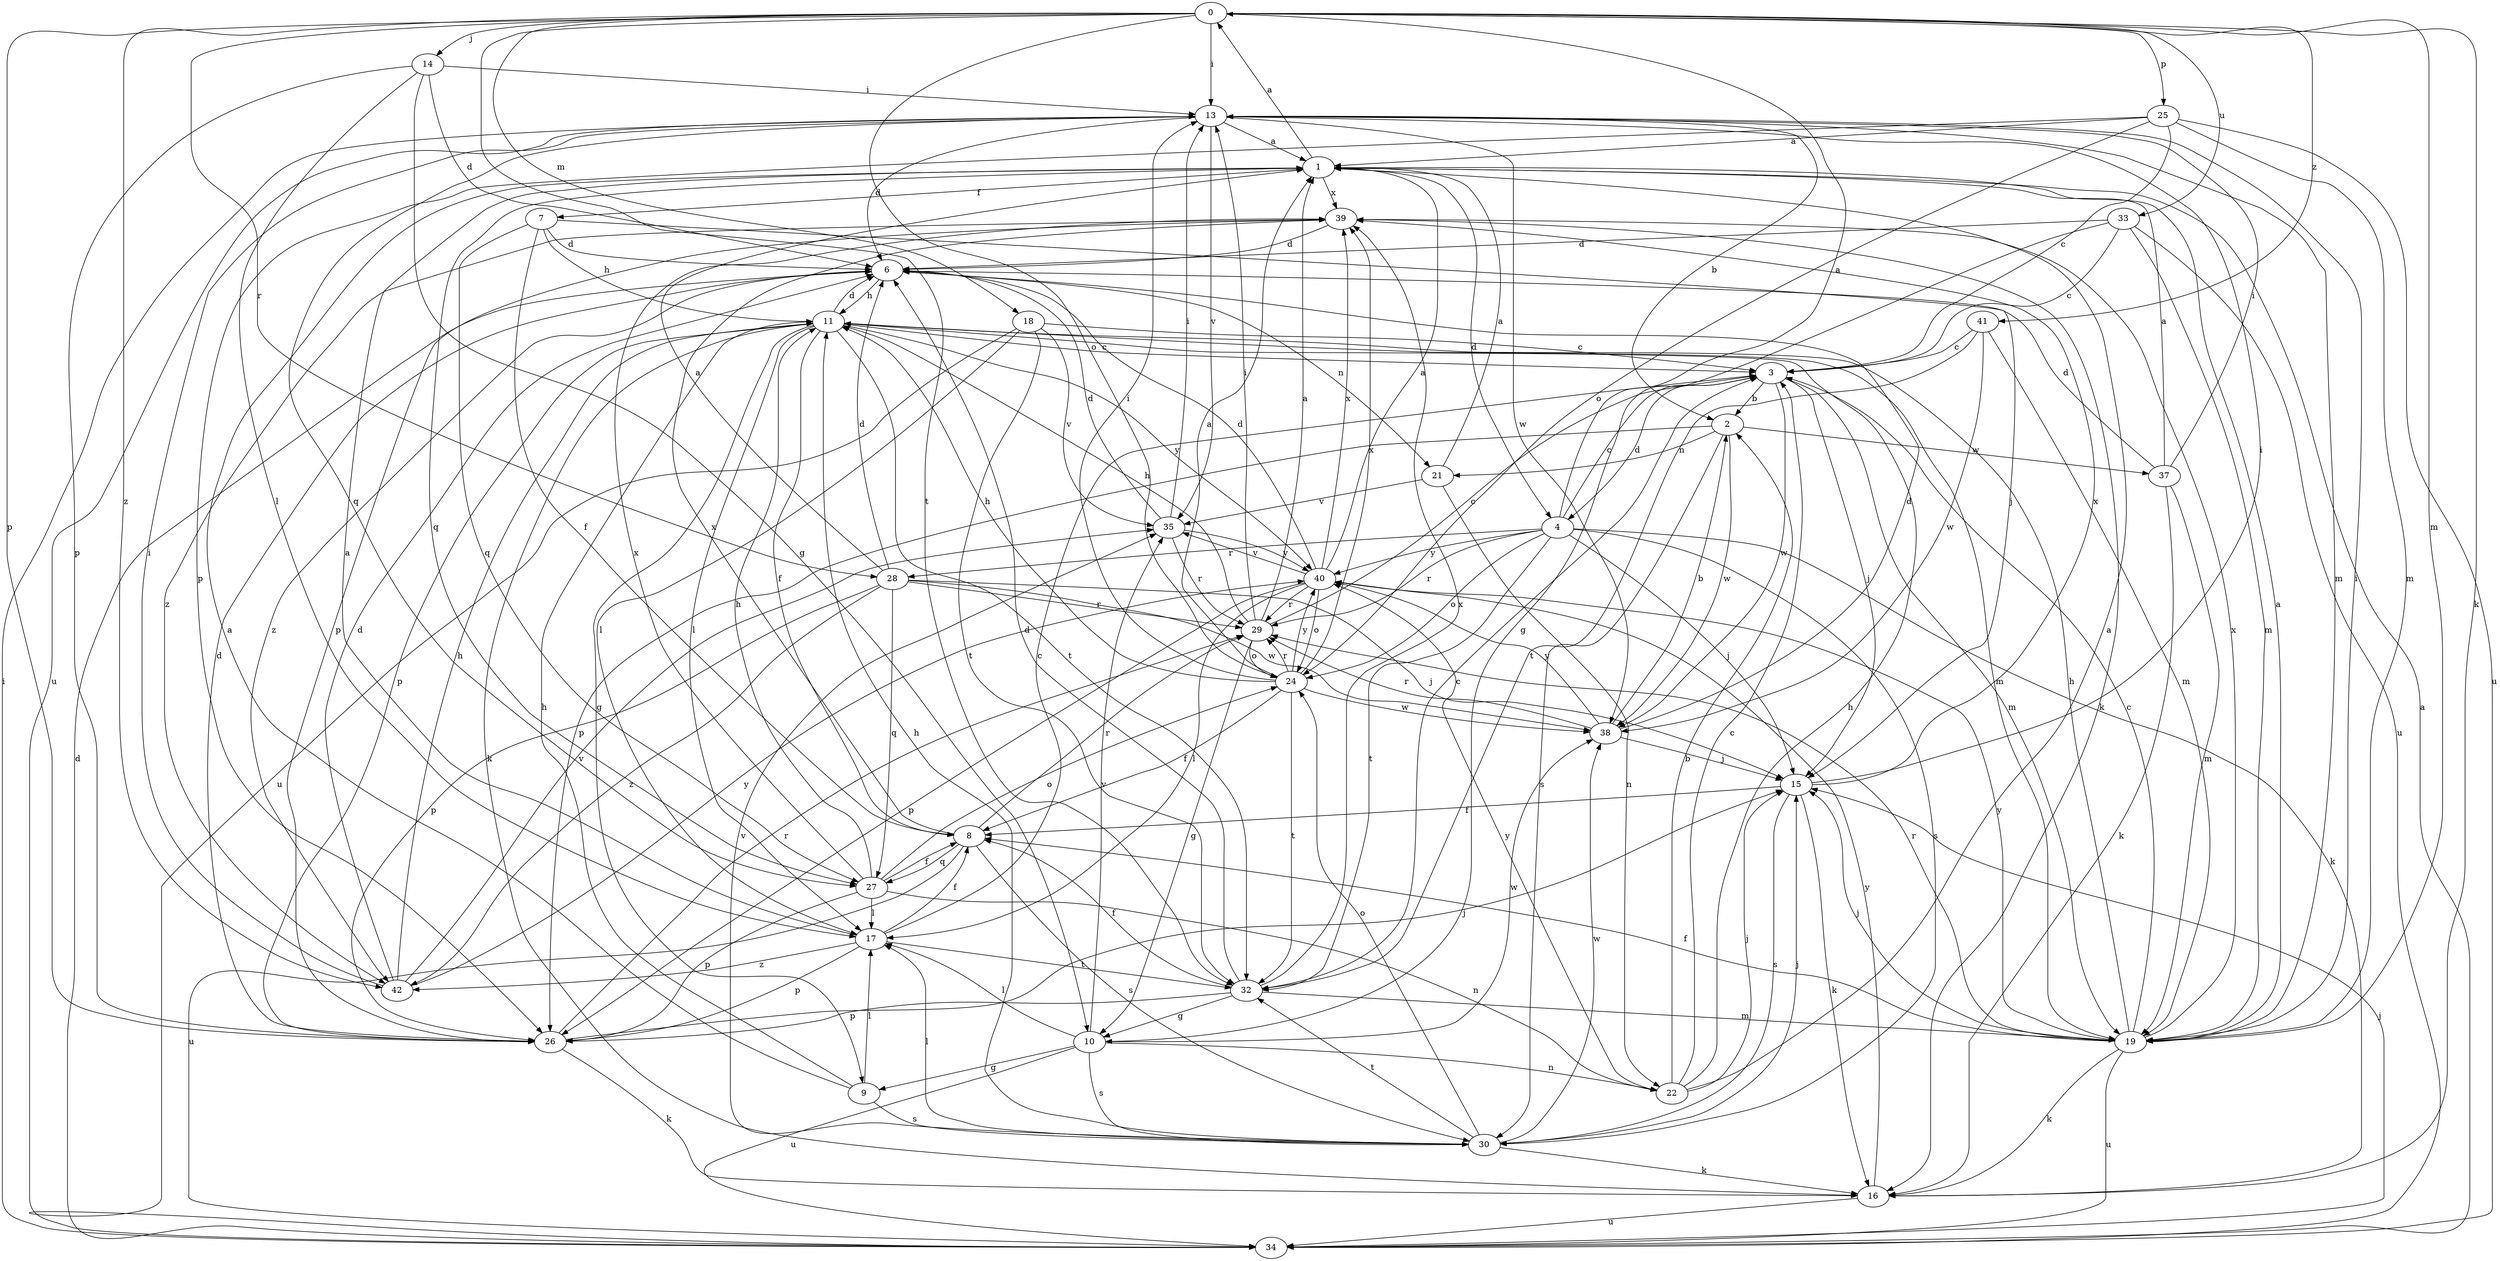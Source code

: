 strict digraph  {
0;
1;
2;
3;
4;
6;
7;
8;
9;
10;
11;
13;
14;
15;
16;
17;
18;
19;
21;
22;
24;
25;
26;
27;
28;
29;
30;
32;
33;
34;
35;
37;
38;
39;
40;
41;
42;
0 -> 13  [label=i];
0 -> 14  [label=j];
0 -> 16  [label=k];
0 -> 18  [label=m];
0 -> 19  [label=m];
0 -> 24  [label=o];
0 -> 25  [label=p];
0 -> 26  [label=p];
0 -> 28  [label=r];
0 -> 32  [label=t];
0 -> 33  [label=u];
0 -> 41  [label=z];
0 -> 42  [label=z];
1 -> 0  [label=a];
1 -> 4  [label=d];
1 -> 7  [label=f];
1 -> 27  [label=q];
1 -> 39  [label=x];
2 -> 21  [label=n];
2 -> 26  [label=p];
2 -> 30  [label=s];
2 -> 37  [label=w];
2 -> 38  [label=w];
3 -> 2  [label=b];
3 -> 4  [label=d];
3 -> 15  [label=j];
3 -> 19  [label=m];
3 -> 38  [label=w];
4 -> 0  [label=a];
4 -> 3  [label=c];
4 -> 15  [label=j];
4 -> 16  [label=k];
4 -> 24  [label=o];
4 -> 28  [label=r];
4 -> 29  [label=r];
4 -> 30  [label=s];
4 -> 32  [label=t];
4 -> 40  [label=y];
6 -> 11  [label=h];
6 -> 21  [label=n];
6 -> 42  [label=z];
7 -> 6  [label=d];
7 -> 8  [label=f];
7 -> 11  [label=h];
7 -> 15  [label=j];
7 -> 27  [label=q];
8 -> 27  [label=q];
8 -> 29  [label=r];
8 -> 30  [label=s];
8 -> 34  [label=u];
8 -> 39  [label=x];
9 -> 1  [label=a];
9 -> 11  [label=h];
9 -> 17  [label=l];
9 -> 30  [label=s];
10 -> 9  [label=g];
10 -> 17  [label=l];
10 -> 22  [label=n];
10 -> 30  [label=s];
10 -> 34  [label=u];
10 -> 35  [label=v];
10 -> 38  [label=w];
11 -> 3  [label=c];
11 -> 6  [label=d];
11 -> 8  [label=f];
11 -> 9  [label=g];
11 -> 16  [label=k];
11 -> 17  [label=l];
11 -> 19  [label=m];
11 -> 26  [label=p];
11 -> 32  [label=t];
11 -> 40  [label=y];
13 -> 1  [label=a];
13 -> 2  [label=b];
13 -> 6  [label=d];
13 -> 19  [label=m];
13 -> 27  [label=q];
13 -> 34  [label=u];
13 -> 35  [label=v];
13 -> 38  [label=w];
14 -> 6  [label=d];
14 -> 10  [label=g];
14 -> 13  [label=i];
14 -> 17  [label=l];
14 -> 26  [label=p];
15 -> 8  [label=f];
15 -> 13  [label=i];
15 -> 16  [label=k];
15 -> 30  [label=s];
15 -> 39  [label=x];
16 -> 34  [label=u];
16 -> 40  [label=y];
17 -> 1  [label=a];
17 -> 3  [label=c];
17 -> 8  [label=f];
17 -> 26  [label=p];
17 -> 32  [label=t];
17 -> 42  [label=z];
18 -> 3  [label=c];
18 -> 17  [label=l];
18 -> 32  [label=t];
18 -> 34  [label=u];
18 -> 35  [label=v];
19 -> 1  [label=a];
19 -> 3  [label=c];
19 -> 8  [label=f];
19 -> 11  [label=h];
19 -> 13  [label=i];
19 -> 15  [label=j];
19 -> 16  [label=k];
19 -> 29  [label=r];
19 -> 34  [label=u];
19 -> 39  [label=x];
19 -> 40  [label=y];
21 -> 1  [label=a];
21 -> 22  [label=n];
21 -> 35  [label=v];
22 -> 1  [label=a];
22 -> 2  [label=b];
22 -> 3  [label=c];
22 -> 11  [label=h];
22 -> 15  [label=j];
22 -> 40  [label=y];
24 -> 1  [label=a];
24 -> 8  [label=f];
24 -> 11  [label=h];
24 -> 13  [label=i];
24 -> 29  [label=r];
24 -> 32  [label=t];
24 -> 38  [label=w];
24 -> 39  [label=x];
24 -> 40  [label=y];
25 -> 1  [label=a];
25 -> 3  [label=c];
25 -> 19  [label=m];
25 -> 24  [label=o];
25 -> 26  [label=p];
25 -> 34  [label=u];
26 -> 6  [label=d];
26 -> 15  [label=j];
26 -> 16  [label=k];
26 -> 29  [label=r];
27 -> 8  [label=f];
27 -> 11  [label=h];
27 -> 17  [label=l];
27 -> 22  [label=n];
27 -> 24  [label=o];
27 -> 26  [label=p];
27 -> 39  [label=x];
28 -> 1  [label=a];
28 -> 6  [label=d];
28 -> 15  [label=j];
28 -> 26  [label=p];
28 -> 27  [label=q];
28 -> 29  [label=r];
28 -> 38  [label=w];
28 -> 42  [label=z];
29 -> 1  [label=a];
29 -> 3  [label=c];
29 -> 10  [label=g];
29 -> 11  [label=h];
29 -> 13  [label=i];
29 -> 24  [label=o];
30 -> 11  [label=h];
30 -> 15  [label=j];
30 -> 16  [label=k];
30 -> 17  [label=l];
30 -> 24  [label=o];
30 -> 32  [label=t];
30 -> 35  [label=v];
30 -> 38  [label=w];
32 -> 3  [label=c];
32 -> 6  [label=d];
32 -> 8  [label=f];
32 -> 10  [label=g];
32 -> 19  [label=m];
32 -> 26  [label=p];
32 -> 39  [label=x];
33 -> 3  [label=c];
33 -> 6  [label=d];
33 -> 10  [label=g];
33 -> 19  [label=m];
33 -> 34  [label=u];
34 -> 1  [label=a];
34 -> 6  [label=d];
34 -> 13  [label=i];
34 -> 15  [label=j];
35 -> 6  [label=d];
35 -> 13  [label=i];
35 -> 29  [label=r];
35 -> 40  [label=y];
37 -> 1  [label=a];
37 -> 6  [label=d];
37 -> 13  [label=i];
37 -> 16  [label=k];
37 -> 19  [label=m];
38 -> 2  [label=b];
38 -> 6  [label=d];
38 -> 15  [label=j];
38 -> 29  [label=r];
38 -> 40  [label=y];
39 -> 6  [label=d];
39 -> 16  [label=k];
39 -> 26  [label=p];
39 -> 42  [label=z];
40 -> 1  [label=a];
40 -> 6  [label=d];
40 -> 17  [label=l];
40 -> 24  [label=o];
40 -> 26  [label=p];
40 -> 29  [label=r];
40 -> 35  [label=v];
40 -> 39  [label=x];
41 -> 3  [label=c];
41 -> 19  [label=m];
41 -> 32  [label=t];
41 -> 38  [label=w];
42 -> 6  [label=d];
42 -> 11  [label=h];
42 -> 13  [label=i];
42 -> 35  [label=v];
42 -> 40  [label=y];
}
